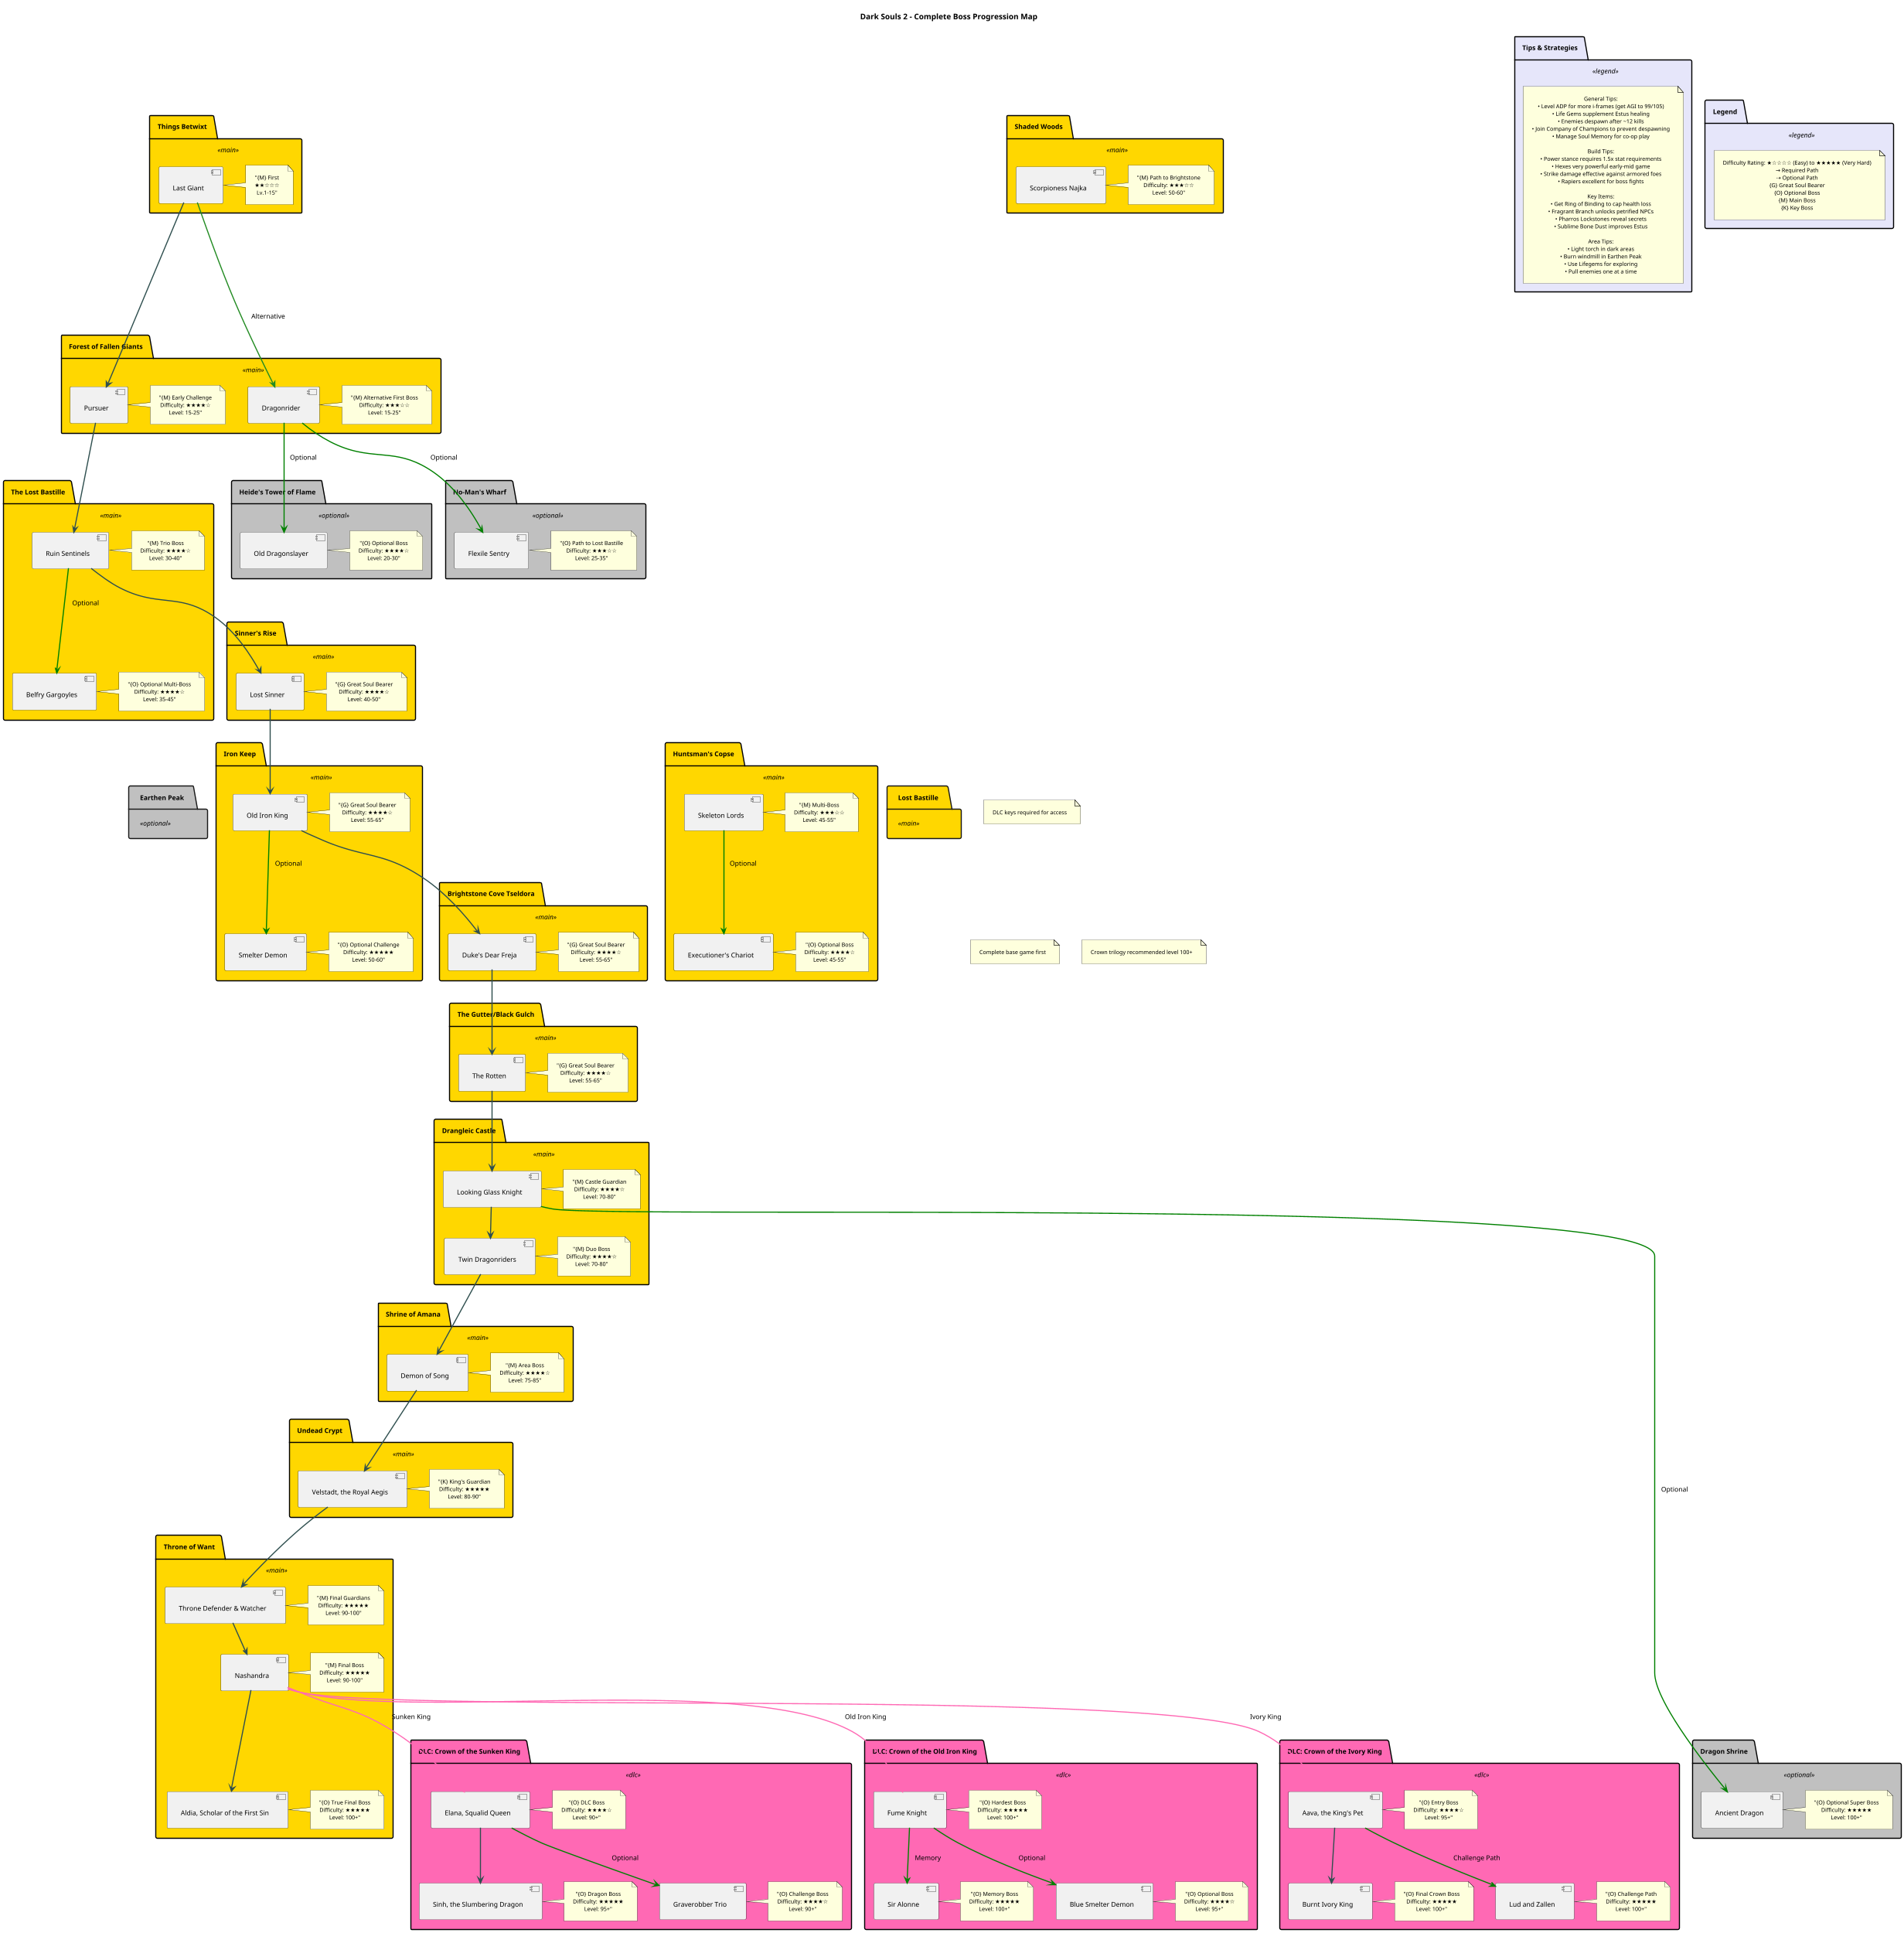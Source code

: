 @startuml
!define MAIN_COLOR #FFD700
!define OPTIONAL_COLOR #C0C0C0
!define DLC_COLOR #FF69B4
!define LEGEND_COLOR #E6E6FA
!define DIFFICULTY_HIGH #FF0000
!define DIFFICULTY_MEDIUM #FFA500
!define DIFFICULTY_LOW #008000

' Layout and Sizing Configuration
skinparam dpi 200
skinparam defaultTextAlignment center
skinparam nodesep 40
skinparam ranksep 50
skinparam padding 10
skinparam packagePadding 20

' Font Configurations
skinparam defaultFontSize 12
skinparam noteFontSize 10
skinparam noteFontStyle plain

' Arrow Styling
skinparam ArrowColor #2F4F4F
skinparam ArrowThickness 2
skinparam PathHoverColor #FF0000
skinparam PathColor #2F4F4F

' Package Styling
skinparam PackageBackgroundColor<<main>> MAIN_COLOR
skinparam PackageBackgroundColor<<optional>> OPTIONAL_COLOR
skinparam PackageBackgroundColor<<dlc>> DLC_COLOR
skinparam PackageBackgroundColor<<legend>> LEGEND_COLOR
skinparam PackageBorderThickness 2

' Node Styling
skinparam rectangleFontSize 12
skinparam rectanglePadding 10
skinparam rectangleBorderThickness 2

' Scale Configuration
scale max 1600 width
scale max 1200 height

' Layout Directives
top to bottom direction

' Group Related Areas
together {
    package "Legend" <<legend>>
    package "Tips & Strategies" <<legend>>
}

together {
    package "Things Betwixt" <<main>>
    package "Forest of Fallen Giants" <<main>>
}

together {
    package "Heide's Tower of Flame" <<optional>>
    package "No-Man's Wharf" <<optional>>
}

together {
    package "Lost Bastille" <<main>>
    package "Huntsman's Copse" <<optional>>
}

together {
    package "Iron Keep" <<main>>
    package "Earthen Peak" <<optional>>
}

together {
    package "DLC: Crown of the Sunken King" <<dlc>>
    package "DLC: Crown of the Old Iron King" <<dlc>>
}

together {
    package "DLC: Crown of the Ivory King" <<dlc>>
    package "Dragon Shrine" <<main>>
}

title Dark Souls 2 - Complete Boss Progression Map

package "Legend" <<legend>> {
    note as N1
        Difficulty Rating: ★☆☆☆☆ (Easy) to ★★★★★ (Very Hard)
        → Required Path
        ⇢ Optional Path
        {G} Great Soul Bearer
        {O} Optional Boss
        {M} Main Boss
        {K} Key Boss
    end note
}

package "Tips & Strategies" <<legend>> {
    note as Tips
        General Tips:
        • Level ADP for more i-frames (get AGI to 99/105)
        • Life Gems supplement Estus healing
        • Enemies despawn after ~12 kills
        • Join Company of Champions to prevent despawning
        • Manage Soul Memory for co-op play
        
        Build Tips:
        • Power stance requires 1.5x stat requirements
        • Hexes very powerful early-mid game
        • Strike damage effective against armored foes
        • Rapiers excellent for boss fights
        
        Key Items:
        • Get Ring of Binding to cap health loss
        • Fragrant Branch unlocks petrified NPCs
        • Pharros Lockstones reveal secrets
        • Sublime Bone Dust improves Estus
        
        Area Tips:
        • Light torch in dark areas
        • Burn windmill in Earthen Peak
        • Use Lifegems for exploring
        • Pull enemies one at a time
    end note
}

package "Things Betwixt" <<main>> {
    [Last Giant] as LastGiant
    note right: "{M} First\n★★☆☆☆\nLv.1-15"
}

package "Forest of Fallen Giants" <<main>> {
    [Pursuer] as Pursuer
    note right: "{M} Early Challenge\nDifficulty: ★★★★☆\nLevel: 15-25"
    
    [Dragonrider] as Dragonrider
    note right: "{M} Alternative First Boss\nDifficulty: ★★★☆☆\nLevel: 15-25"
}

package "Heide's Tower of Flame" <<optional>> {
    [Old Dragonslayer] as Dragonslayer
    note right: "{O} Optional Boss\nDifficulty: ★★★★☆\nLevel: 20-30"
}

package "No-Man's Wharf" <<optional>> {
    [Flexile Sentry] as Flexile
    note right: "{O} Path to Lost Bastille\nDifficulty: ★★★☆☆\nLevel: 25-35"
}

package "The Lost Bastille" <<main>> {
    [Ruin Sentinels] as Sentinels
    note right: "{M} Trio Boss\nDifficulty: ★★★★☆\nLevel: 30-40"
    
    [Belfry Gargoyles] as Gargoyles
    note right: "{O} Optional Multi-Boss\nDifficulty: ★★★★☆\nLevel: 35-45"
}

package "Sinner's Rise" <<main>> {
    [Lost Sinner] as Sinner
    note right: "{G} Great Soul Bearer\nDifficulty: ★★★★☆\nLevel: 40-50"
}

package "Huntsman's Copse" <<main>> {
    [Skeleton Lords] as SkeletonLords
    note right: "{M} Multi-Boss\nDifficulty: ★★★☆☆\nLevel: 45-55"
    
    [Executioner's Chariot] as Chariot
    note right: "{O} Optional Boss\nDifficulty: ★★★★☆\nLevel: 45-55"
}

package "Iron Keep" <<main>> {
    [Smelter Demon] as Smelter
    note right: "{O} Optional Challenge\nDifficulty: ★★★★★\nLevel: 50-60"
    
    [Old Iron King] as IronKing
    note right: "{G} Great Soul Bearer\nDifficulty: ★★★★☆\nLevel: 55-65"
}

package "Shaded Woods" <<main>> {
    [Scorpioness Najka] as Najka
    note right: "{M} Path to Brightstone\nDifficulty: ★★★☆☆\nLevel: 50-60"
}

package "Brightstone Cove Tseldora" <<main>> {
    [Duke's Dear Freja] as Freja
    note right: "{G} Great Soul Bearer\nDifficulty: ★★★★☆\nLevel: 55-65"
}

package "The Gutter/Black Gulch" <<main>> {
    [The Rotten] as Rotten
    note right: "{G} Great Soul Bearer\nDifficulty: ★★★★☆\nLevel: 55-65"
}

package "Drangleic Castle" <<main>> {
    [Looking Glass Knight] as Knight
    note right: "{M} Castle Guardian\nDifficulty: ★★★★☆\nLevel: 70-80"
    
    [Twin Dragonriders] as TwinRiders
    note right: "{M} Duo Boss\nDifficulty: ★★★★☆\nLevel: 70-80"
}

package "Shrine of Amana" <<main>> {
    [Demon of Song] as DemonSong
    note right: "{M} Area Boss\nDifficulty: ★★★★☆\nLevel: 75-85"
}

package "Undead Crypt" <<main>> {
    [Velstadt, the Royal Aegis] as Velstadt
    note right: "{K} King's Guardian\nDifficulty: ★★★★★\nLevel: 80-90"
}

package "Dragon Shrine" <<optional>> {
    [Ancient Dragon] as AncientDragon
    note right: "{O} Optional Super Boss\nDifficulty: ★★★★★\nLevel: 100+"
}

package "Throne of Want" <<main>> {
    [Throne Defender & Watcher] as Throne
    note right: "{M} Final Guardians\nDifficulty: ★★★★★\nLevel: 90-100"
    
    [Nashandra] as Nashandra
    note right: "{M} Final Boss\nDifficulty: ★★★★★\nLevel: 90-100"
    
    [Aldia, Scholar of the First Sin] as Aldia
    note right: "{O} True Final Boss\nDifficulty: ★★★★★\nLevel: 100+"
}

package "DLC: Crown of the Sunken King" <<dlc>> {
    [Elana, Squalid Queen] as Elana
    note right: "{O} DLC Boss\nDifficulty: ★★★★☆\nLevel: 90+"
    
    [Sinh, the Slumbering Dragon] as Sinh
    note right: "{O} Dragon Boss\nDifficulty: ★★★★★\nLevel: 95+"
    
    [Graverobber Trio] as Graverobbers
    note right: "{O} Challenge Boss\nDifficulty: ★★★★☆\nLevel: 90+"
}

package "DLC: Crown of the Old Iron King" <<dlc>> {
    [Fume Knight] as Fume
    note right: "{O} Hardest Boss\nDifficulty: ★★★★★\nLevel: 100+"
    
    [Sir Alonne] as Alonne
    note right: "{O} Memory Boss\nDifficulty: ★★★★★\nLevel: 100+"
    
    [Blue Smelter Demon] as BlueSmelter
    note right: "{O} Optional Boss\nDifficulty: ★★★★☆\nLevel: 95+"
}

package "DLC: Crown of the Ivory King" <<dlc>> {
    [Aava, the King's Pet] as Aava
    note right: "{O} Entry Boss\nDifficulty: ★★★★☆\nLevel: 95+"
    
    [Burnt Ivory King] as IvoryKing
    note right: "{O} Final Crown Boss\nDifficulty: ★★★★★\nLevel: 100+"
    
    [Lud and Zallen] as TigerDuo
    note right: "{O} Challenge Path\nDifficulty: ★★★★★\nLevel: 100+"
}

' Main Story Progression
skinparam PathHoverColor #FF0000
skinparam PathColor #2F4F4F
LastGiant --> Pursuer
Pursuer --> Sentinels
Sentinels --> Sinner
Sinner --> IronKing
IronKing --> Freja
Freja --> Rotten
Rotten --> Knight
Knight --> TwinRiders
TwinRiders --> DemonSong
DemonSong --> Velstadt
Velstadt --> Throne
Throne --> Nashandra
Nashandra --> Aldia

' Optional Paths
LastGiant -[thickness=2,#228B22]-> Dragonrider : "Alternative"
Dragonrider -[#green]-> Dragonslayer : "Optional"
Dragonrider -[#green]-> Flexile : "Optional"
Sentinels -[#green]-> Gargoyles : "Optional"
SkeletonLords -[#green]-> Chariot : "Optional"
IronKing -[#green]-> Smelter : "Optional"
Knight -[#green]-> AncientDragon : "Optional"

' DLC Access and Progression
Nashandra -[thickness=2,#FF69B4]-> Elana : "Sunken King"
Nashandra -[thickness=2,#FF69B4]-> Fume : "Old Iron King"
Nashandra -[thickness=2,#FF69B4]-> Aava : "Ivory King"

' DLC Internal Progression
Elana --> Sinh
Elana -[#green]-> Graverobbers : "Optional"

Fume -[#green]-> Alonne : "Memory"
Fume -[#green]-> BlueSmelter : "Optional"

Aava --> IvoryKing
Aava -[#green]-> TigerDuo : "Challenge Path"

' Additional Notes
note "DLC keys required for access" as N2
note "Complete base game first" as N3
note "Crown trilogy recommended level 100+" as N4

@enduml
